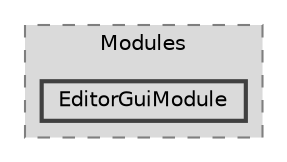 digraph "Engine/Modules/EditorGuiModule"
{
 // LATEX_PDF_SIZE
  bgcolor="transparent";
  edge [fontname=Helvetica,fontsize=10,labelfontname=Helvetica,labelfontsize=10];
  node [fontname=Helvetica,fontsize=10,shape=box,height=0.2,width=0.4];
  compound=true
  subgraph clusterdir_5730a32ba65843f7d6a4af6f0645845c {
    graph [ bgcolor="#dadada", pencolor="grey50", label="Modules", fontname=Helvetica,fontsize=10 style="filled,dashed", URL="dir_5730a32ba65843f7d6a4af6f0645845c.html",tooltip=""]
  dir_9bf096b6adeebc1aea7215e31425d485 [label="EditorGuiModule", fillcolor="#dadada", color="grey25", style="filled,bold", URL="dir_9bf096b6adeebc1aea7215e31425d485.html",tooltip=""];
  }
}
